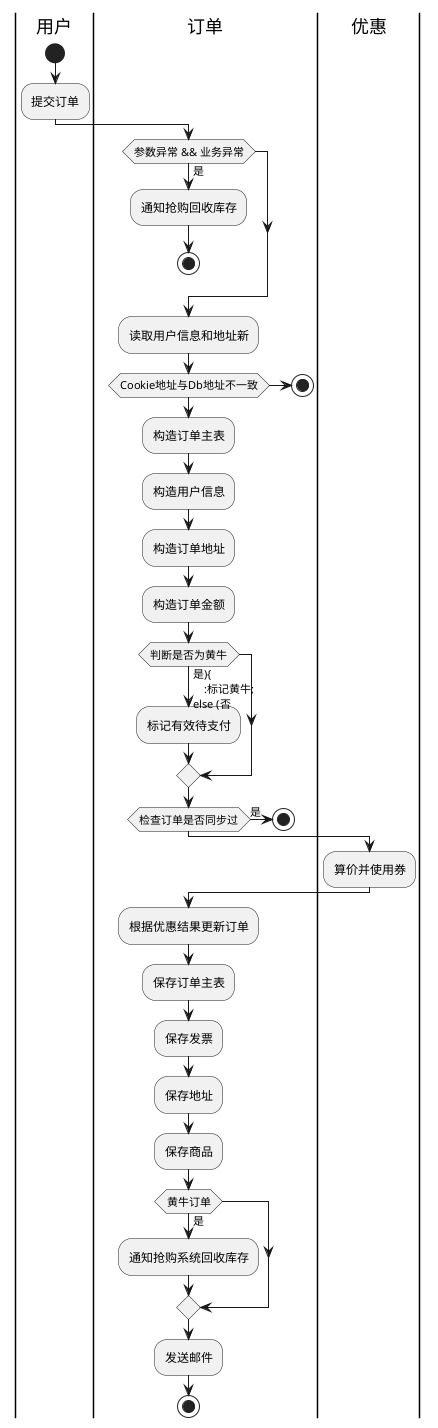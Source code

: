@startuml



|用户|
start
:提交订单;



|订单|
if(参数异常 && 业务异常) then (是)
    :通知抢购回收库存;
    stop;
endif

:读取用户信息和地址新;
if(Cookie地址与Db地址不一致)
    stop;
endif

:构造订单主表;
:构造用户信息;
:构造订单地址;
:构造订单金额;

if(判断是否为黄牛) then(是){
    :标记黄牛;
else (否)
    :标记有效待支付;
endif

if(检查订单是否同步过)then(是)
    stop;
endif
|优惠|
:算价并使用券;
|订单|
:根据优惠结果更新订单;

:保存订单主表;
:保存发票;
:保存地址;
:保存商品;

if(黄牛订单)then(是)
    :通知抢购系统回收库存;
endif;

:发送邮件;

stop
@enduml

